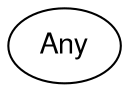 digraph "perl6-type-graph" {
    rankdir=LR;
    splines=polyline;
    overlap=false; 
    // Types
    "Any" [color="#000000", fontcolor="#000000", href="/type/Any", fontname="FreeSans"];

    // Superclasses

    // Roles
}
